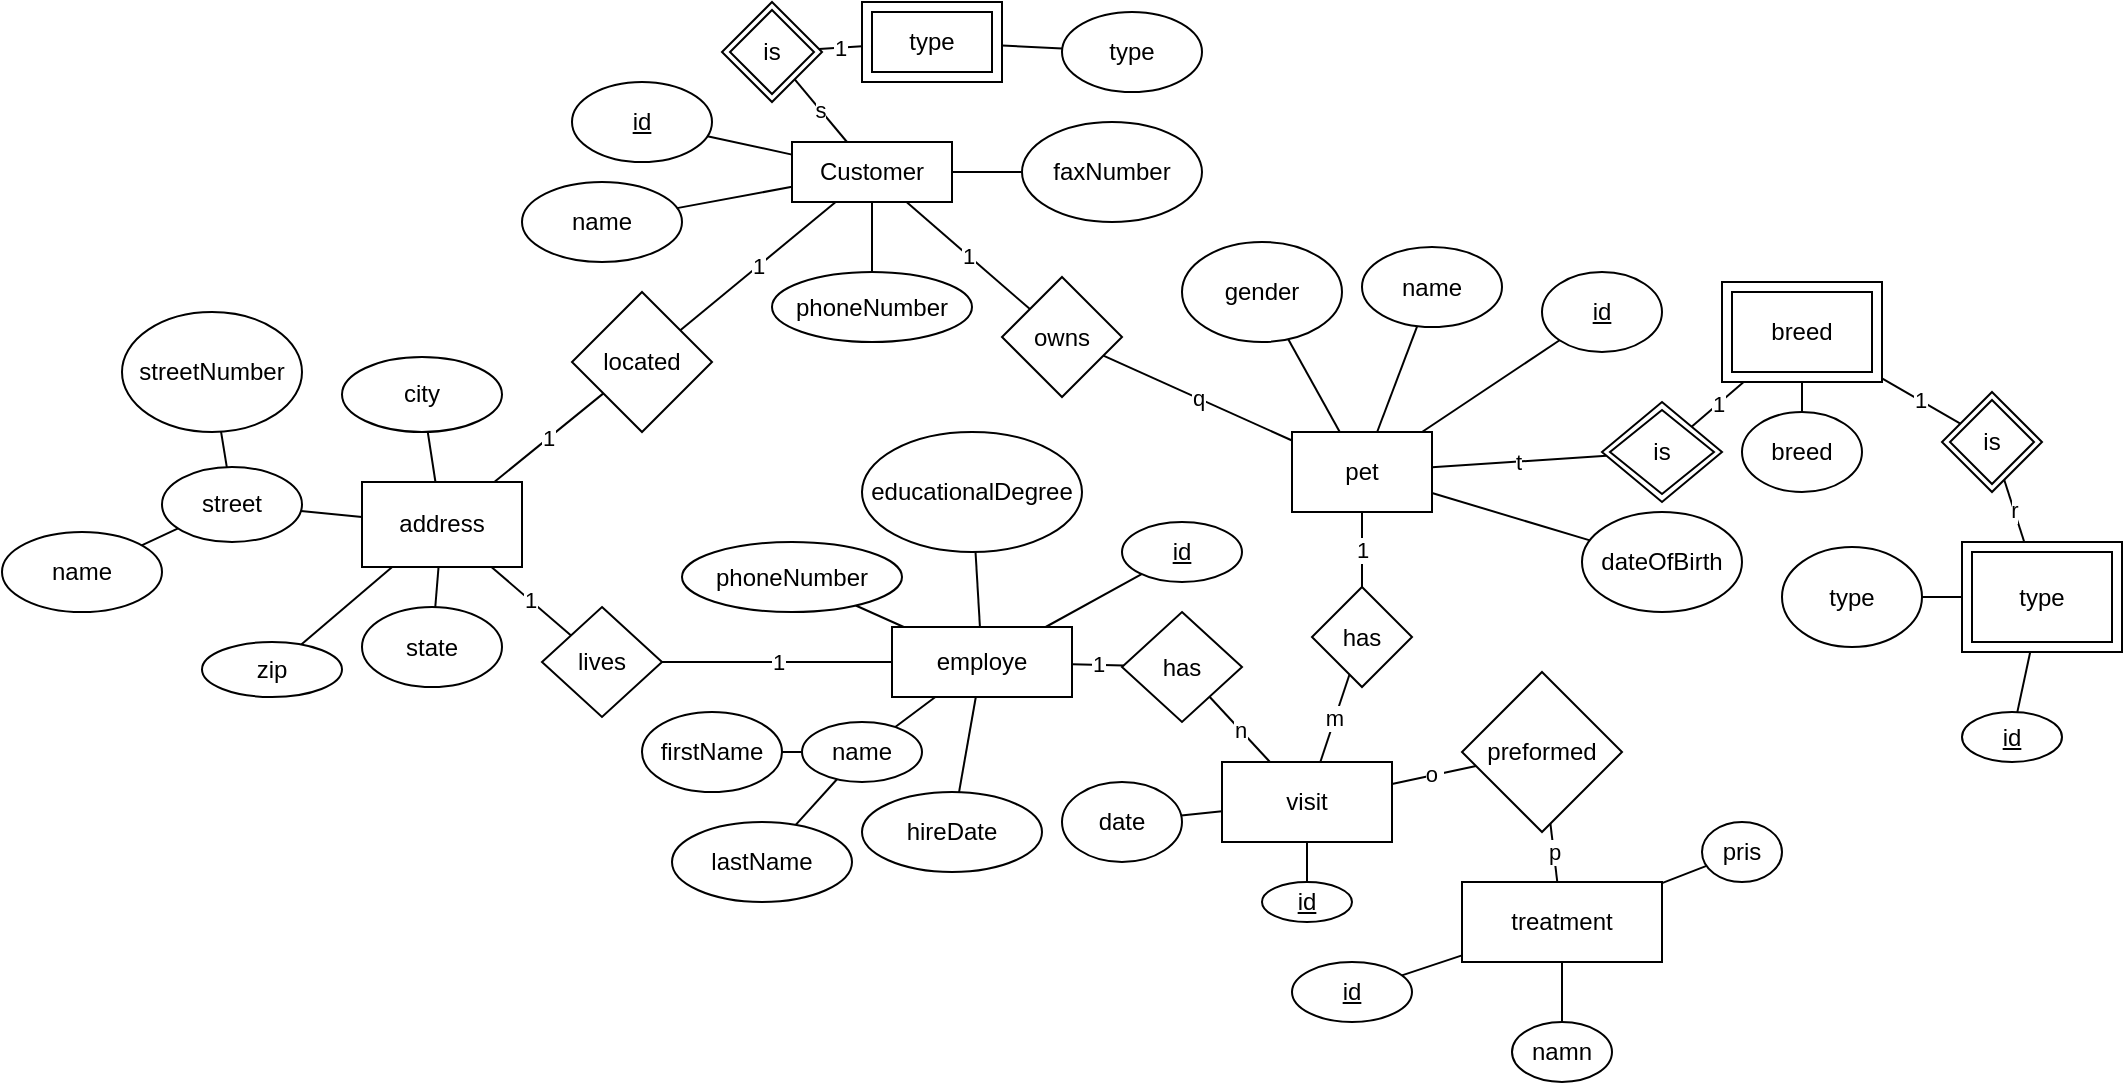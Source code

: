 <mxfile version="14.3.1" type="github">
  <diagram id="6yBv9EPGHSS3pZFMt0RR" name="Page-1">
    <mxGraphModel dx="1228" dy="683" grid="1" gridSize="10" guides="1" tooltips="1" connect="1" arrows="1" fold="1" page="1" pageScale="1" pageWidth="2000" pageHeight="2000" math="0" shadow="0">
      <root>
        <mxCell id="0" />
        <mxCell id="1" parent="0" />
        <mxCell id="rghyE2yy_vqSzcF_WPR2-24" value="" style="edgeStyle=none;orthogonalLoop=1;jettySize=auto;html=1;endArrow=none;" parent="1" source="rghyE2yy_vqSzcF_WPR2-1" target="rghyE2yy_vqSzcF_WPR2-23" edge="1">
          <mxGeometry relative="1" as="geometry" />
        </mxCell>
        <mxCell id="rghyE2yy_vqSzcF_WPR2-29" value="" style="edgeStyle=none;orthogonalLoop=1;jettySize=auto;html=1;endArrow=none;" parent="1" source="rghyE2yy_vqSzcF_WPR2-1" target="rghyE2yy_vqSzcF_WPR2-28" edge="1">
          <mxGeometry relative="1" as="geometry" />
        </mxCell>
        <mxCell id="rghyE2yy_vqSzcF_WPR2-50" value="s" style="edgeStyle=none;orthogonalLoop=1;jettySize=auto;html=1;endArrow=none;" parent="1" source="rghyE2yy_vqSzcF_WPR2-1" target="rghyE2yy_vqSzcF_WPR2-49" edge="1">
          <mxGeometry relative="1" as="geometry" />
        </mxCell>
        <mxCell id="rghyE2yy_vqSzcF_WPR2-84" value="1" style="edgeStyle=none;orthogonalLoop=1;jettySize=auto;html=1;endArrow=none;" parent="1" source="rghyE2yy_vqSzcF_WPR2-1" target="rghyE2yy_vqSzcF_WPR2-83" edge="1">
          <mxGeometry relative="1" as="geometry" />
        </mxCell>
        <mxCell id="4AbZtlM--KpaMA0zl2eF-10" value="" style="edgeStyle=none;orthogonalLoop=1;jettySize=auto;html=1;endArrow=none;" parent="1" source="rghyE2yy_vqSzcF_WPR2-1" target="4AbZtlM--KpaMA0zl2eF-9" edge="1">
          <mxGeometry relative="1" as="geometry" />
        </mxCell>
        <mxCell id="rghyE2yy_vqSzcF_WPR2-1" value="Customer" style="rounded=0;whiteSpace=wrap;html=1;" parent="1" vertex="1">
          <mxGeometry x="425" y="90" width="80" height="30" as="geometry" />
        </mxCell>
        <mxCell id="rghyE2yy_vqSzcF_WPR2-9" value="" style="edgeStyle=none;orthogonalLoop=1;jettySize=auto;html=1;endArrow=none;" parent="1" source="rghyE2yy_vqSzcF_WPR2-2" target="rghyE2yy_vqSzcF_WPR2-8" edge="1">
          <mxGeometry relative="1" as="geometry" />
        </mxCell>
        <mxCell id="rghyE2yy_vqSzcF_WPR2-11" value="" style="edgeStyle=none;orthogonalLoop=1;jettySize=auto;html=1;endArrow=none;" parent="1" source="rghyE2yy_vqSzcF_WPR2-2" target="rghyE2yy_vqSzcF_WPR2-10" edge="1">
          <mxGeometry relative="1" as="geometry" />
        </mxCell>
        <mxCell id="rghyE2yy_vqSzcF_WPR2-41" value="t" style="edgeStyle=none;orthogonalLoop=1;jettySize=auto;html=1;endArrow=none;" parent="1" source="rghyE2yy_vqSzcF_WPR2-2" target="rghyE2yy_vqSzcF_WPR2-39" edge="1">
          <mxGeometry relative="1" as="geometry" />
        </mxCell>
        <mxCell id="rghyE2yy_vqSzcF_WPR2-80" value="" style="edgeStyle=none;orthogonalLoop=1;jettySize=auto;html=1;endArrow=none;" parent="1" source="rghyE2yy_vqSzcF_WPR2-2" target="rghyE2yy_vqSzcF_WPR2-79" edge="1">
          <mxGeometry relative="1" as="geometry" />
        </mxCell>
        <mxCell id="rghyE2yy_vqSzcF_WPR2-82" value="" style="edgeStyle=none;orthogonalLoop=1;jettySize=auto;html=1;endArrow=none;" parent="1" source="rghyE2yy_vqSzcF_WPR2-2" target="rghyE2yy_vqSzcF_WPR2-81" edge="1">
          <mxGeometry relative="1" as="geometry" />
        </mxCell>
        <mxCell id="rghyE2yy_vqSzcF_WPR2-109" value="1" style="edgeStyle=none;orthogonalLoop=1;jettySize=auto;html=1;endArrow=none;" parent="1" source="rghyE2yy_vqSzcF_WPR2-2" target="rghyE2yy_vqSzcF_WPR2-159" edge="1">
          <mxGeometry relative="1" as="geometry">
            <mxPoint x="703.158" y="358.158" as="targetPoint" />
          </mxGeometry>
        </mxCell>
        <mxCell id="rghyE2yy_vqSzcF_WPR2-2" value="pet" style="rounded=0;whiteSpace=wrap;html=1;" parent="1" vertex="1">
          <mxGeometry x="675" y="235" width="70" height="40" as="geometry" />
        </mxCell>
        <mxCell id="rghyE2yy_vqSzcF_WPR2-8" value="&lt;u&gt;id&lt;/u&gt;" style="ellipse;whiteSpace=wrap;html=1;rounded=0;" parent="1" vertex="1">
          <mxGeometry x="800" y="155" width="60" height="40" as="geometry" />
        </mxCell>
        <mxCell id="rghyE2yy_vqSzcF_WPR2-10" value="name" style="ellipse;whiteSpace=wrap;html=1;rounded=0;" parent="1" vertex="1">
          <mxGeometry x="710" y="142.5" width="70" height="40" as="geometry" />
        </mxCell>
        <mxCell id="rghyE2yy_vqSzcF_WPR2-23" value="name" style="ellipse;whiteSpace=wrap;html=1;rounded=0;" parent="1" vertex="1">
          <mxGeometry x="290" y="110" width="80" height="40" as="geometry" />
        </mxCell>
        <mxCell id="rghyE2yy_vqSzcF_WPR2-28" value="&lt;u&gt;id&lt;/u&gt;" style="ellipse;whiteSpace=wrap;html=1;rounded=0;" parent="1" vertex="1">
          <mxGeometry x="315" y="60" width="70" height="40" as="geometry" />
        </mxCell>
        <mxCell id="rghyE2yy_vqSzcF_WPR2-43" value="1" style="edgeStyle=none;orthogonalLoop=1;jettySize=auto;html=1;endArrow=none;" parent="1" source="rghyE2yy_vqSzcF_WPR2-37" target="rghyE2yy_vqSzcF_WPR2-40" edge="1">
          <mxGeometry relative="1" as="geometry" />
        </mxCell>
        <mxCell id="rghyE2yy_vqSzcF_WPR2-46" value="" style="edgeStyle=none;orthogonalLoop=1;jettySize=auto;html=1;endArrow=none;" parent="1" source="rghyE2yy_vqSzcF_WPR2-37" target="rghyE2yy_vqSzcF_WPR2-45" edge="1">
          <mxGeometry relative="1" as="geometry" />
        </mxCell>
        <mxCell id="rghyE2yy_vqSzcF_WPR2-37" value="breed" style="shape=ext;margin=3;double=1;whiteSpace=wrap;html=1;align=center;" parent="1" vertex="1">
          <mxGeometry x="890" y="160" width="80" height="50" as="geometry" />
        </mxCell>
        <mxCell id="rghyE2yy_vqSzcF_WPR2-48" value="" style="edgeStyle=none;orthogonalLoop=1;jettySize=auto;html=1;endArrow=none;" parent="1" source="rghyE2yy_vqSzcF_WPR2-38" target="rghyE2yy_vqSzcF_WPR2-47" edge="1">
          <mxGeometry relative="1" as="geometry" />
        </mxCell>
        <mxCell id="rghyE2yy_vqSzcF_WPR2-197" value="" style="edgeStyle=none;orthogonalLoop=1;jettySize=auto;html=1;endArrow=none;" parent="1" source="rghyE2yy_vqSzcF_WPR2-38" target="rghyE2yy_vqSzcF_WPR2-196" edge="1">
          <mxGeometry relative="1" as="geometry" />
        </mxCell>
        <mxCell id="rghyE2yy_vqSzcF_WPR2-198" value="r" style="edgeStyle=none;orthogonalLoop=1;jettySize=auto;html=1;endArrow=none;" parent="1" source="rghyE2yy_vqSzcF_WPR2-38" target="rghyE2yy_vqSzcF_WPR2-40" edge="1">
          <mxGeometry relative="1" as="geometry" />
        </mxCell>
        <mxCell id="rghyE2yy_vqSzcF_WPR2-38" value="type" style="shape=ext;margin=3;double=1;whiteSpace=wrap;html=1;align=center;" parent="1" vertex="1">
          <mxGeometry x="1010" y="290" width="80" height="55" as="geometry" />
        </mxCell>
        <mxCell id="rghyE2yy_vqSzcF_WPR2-42" value="1" style="edgeStyle=none;orthogonalLoop=1;jettySize=auto;html=1;endArrow=none;" parent="1" source="rghyE2yy_vqSzcF_WPR2-39" target="rghyE2yy_vqSzcF_WPR2-37" edge="1">
          <mxGeometry relative="1" as="geometry" />
        </mxCell>
        <mxCell id="rghyE2yy_vqSzcF_WPR2-39" value="is" style="shape=rhombus;double=1;perimeter=rhombusPerimeter;whiteSpace=wrap;html=1;align=center;" parent="1" vertex="1">
          <mxGeometry x="830" y="220" width="60" height="50" as="geometry" />
        </mxCell>
        <mxCell id="rghyE2yy_vqSzcF_WPR2-40" value="is" style="shape=rhombus;double=1;perimeter=rhombusPerimeter;whiteSpace=wrap;html=1;align=center;" parent="1" vertex="1">
          <mxGeometry x="1000" y="215" width="50" height="50" as="geometry" />
        </mxCell>
        <mxCell id="rghyE2yy_vqSzcF_WPR2-45" value="breed" style="ellipse;whiteSpace=wrap;html=1;" parent="1" vertex="1">
          <mxGeometry x="900" y="225" width="60" height="40" as="geometry" />
        </mxCell>
        <mxCell id="rghyE2yy_vqSzcF_WPR2-47" value="type" style="ellipse;whiteSpace=wrap;html=1;" parent="1" vertex="1">
          <mxGeometry x="920" y="292.5" width="70" height="50" as="geometry" />
        </mxCell>
        <mxCell id="rghyE2yy_vqSzcF_WPR2-49" value="is" style="shape=rhombus;double=1;perimeter=rhombusPerimeter;whiteSpace=wrap;html=1;align=center;" parent="1" vertex="1">
          <mxGeometry x="390" y="20" width="50" height="50" as="geometry" />
        </mxCell>
        <mxCell id="rghyE2yy_vqSzcF_WPR2-52" value="1" style="edgeStyle=none;orthogonalLoop=1;jettySize=auto;html=1;endArrow=none;" parent="1" source="rghyE2yy_vqSzcF_WPR2-51" target="rghyE2yy_vqSzcF_WPR2-49" edge="1">
          <mxGeometry relative="1" as="geometry" />
        </mxCell>
        <mxCell id="rghyE2yy_vqSzcF_WPR2-54" value="" style="edgeStyle=none;orthogonalLoop=1;jettySize=auto;html=1;endArrow=none;" parent="1" source="rghyE2yy_vqSzcF_WPR2-51" target="rghyE2yy_vqSzcF_WPR2-53" edge="1">
          <mxGeometry relative="1" as="geometry" />
        </mxCell>
        <mxCell id="rghyE2yy_vqSzcF_WPR2-51" value="type" style="shape=ext;margin=3;double=1;whiteSpace=wrap;html=1;align=center;" parent="1" vertex="1">
          <mxGeometry x="460" y="20" width="70" height="40" as="geometry" />
        </mxCell>
        <mxCell id="rghyE2yy_vqSzcF_WPR2-53" value="type" style="ellipse;whiteSpace=wrap;html=1;" parent="1" vertex="1">
          <mxGeometry x="560" y="25" width="70" height="40" as="geometry" />
        </mxCell>
        <mxCell id="rghyE2yy_vqSzcF_WPR2-57" value="1" style="edgeStyle=none;orthogonalLoop=1;jettySize=auto;html=1;endArrow=none;" parent="1" source="5qO0IBeMsm2buDMDuULF-1" target="rghyE2yy_vqSzcF_WPR2-56" edge="1">
          <mxGeometry relative="1" as="geometry">
            <mxPoint x="273.529" y="265" as="sourcePoint" />
          </mxGeometry>
        </mxCell>
        <mxCell id="rghyE2yy_vqSzcF_WPR2-60" value="1" style="edgeStyle=none;orthogonalLoop=1;jettySize=auto;html=1;endArrow=none;" parent="1" source="5qO0IBeMsm2buDMDuULF-1" target="rghyE2yy_vqSzcF_WPR2-59" edge="1">
          <mxGeometry relative="1" as="geometry">
            <mxPoint x="274.615" y="305" as="sourcePoint" />
          </mxGeometry>
        </mxCell>
        <mxCell id="rghyE2yy_vqSzcF_WPR2-64" value="" style="edgeStyle=none;orthogonalLoop=1;jettySize=auto;html=1;endArrow=none;" parent="1" source="5qO0IBeMsm2buDMDuULF-1" target="rghyE2yy_vqSzcF_WPR2-63" edge="1">
          <mxGeometry relative="1" as="geometry">
            <mxPoint x="200" y="278.357" as="sourcePoint" />
          </mxGeometry>
        </mxCell>
        <mxCell id="rghyE2yy_vqSzcF_WPR2-70" value="" style="edgeStyle=none;orthogonalLoop=1;jettySize=auto;html=1;endArrow=none;" parent="1" source="5qO0IBeMsm2buDMDuULF-1" target="rghyE2yy_vqSzcF_WPR2-69" edge="1">
          <mxGeometry relative="1" as="geometry">
            <mxPoint x="256" y="306" as="sourcePoint" />
          </mxGeometry>
        </mxCell>
        <mxCell id="rghyE2yy_vqSzcF_WPR2-72" value="" style="edgeStyle=none;orthogonalLoop=1;jettySize=auto;html=1;endArrow=none;" parent="1" source="5qO0IBeMsm2buDMDuULF-1" target="rghyE2yy_vqSzcF_WPR2-71" edge="1">
          <mxGeometry relative="1" as="geometry">
            <mxPoint x="225.306" y="305" as="sourcePoint" />
          </mxGeometry>
        </mxCell>
        <mxCell id="rghyE2yy_vqSzcF_WPR2-74" value="" style="edgeStyle=none;orthogonalLoop=1;jettySize=auto;html=1;endArrow=none;" parent="1" source="5qO0IBeMsm2buDMDuULF-1" target="rghyE2yy_vqSzcF_WPR2-73" edge="1">
          <mxGeometry relative="1" as="geometry">
            <mxPoint x="248.261" y="305" as="sourcePoint" />
          </mxGeometry>
        </mxCell>
        <mxCell id="rghyE2yy_vqSzcF_WPR2-58" value="1" style="edgeStyle=none;orthogonalLoop=1;jettySize=auto;html=1;endArrow=none;" parent="1" source="rghyE2yy_vqSzcF_WPR2-56" target="rghyE2yy_vqSzcF_WPR2-1" edge="1">
          <mxGeometry relative="1" as="geometry" />
        </mxCell>
        <mxCell id="rghyE2yy_vqSzcF_WPR2-56" value="located" style="rhombus;whiteSpace=wrap;html=1;rounded=0;" parent="1" vertex="1">
          <mxGeometry x="315" y="165" width="70" height="70" as="geometry" />
        </mxCell>
        <mxCell id="rghyE2yy_vqSzcF_WPR2-62" value="1" style="edgeStyle=none;orthogonalLoop=1;jettySize=auto;html=1;endArrow=none;" parent="1" source="rghyE2yy_vqSzcF_WPR2-59" target="rghyE2yy_vqSzcF_WPR2-61" edge="1">
          <mxGeometry relative="1" as="geometry" />
        </mxCell>
        <mxCell id="rghyE2yy_vqSzcF_WPR2-59" value="lives" style="rhombus;whiteSpace=wrap;html=1;rounded=0;" parent="1" vertex="1">
          <mxGeometry x="300" y="322.5" width="60" height="55" as="geometry" />
        </mxCell>
        <mxCell id="rghyE2yy_vqSzcF_WPR2-78" value="" style="edgeStyle=none;orthogonalLoop=1;jettySize=auto;html=1;endArrow=none;" parent="1" source="rghyE2yy_vqSzcF_WPR2-1" target="rghyE2yy_vqSzcF_WPR2-77" edge="1">
          <mxGeometry relative="1" as="geometry" />
        </mxCell>
        <mxCell id="rghyE2yy_vqSzcF_WPR2-94" value="" style="edgeStyle=none;orthogonalLoop=1;jettySize=auto;html=1;endArrow=none;" parent="1" source="rghyE2yy_vqSzcF_WPR2-61" target="rghyE2yy_vqSzcF_WPR2-93" edge="1">
          <mxGeometry relative="1" as="geometry" />
        </mxCell>
        <mxCell id="rghyE2yy_vqSzcF_WPR2-96" value="" style="edgeStyle=none;orthogonalLoop=1;jettySize=auto;html=1;endArrow=none;" parent="1" source="rghyE2yy_vqSzcF_WPR2-61" target="rghyE2yy_vqSzcF_WPR2-95" edge="1">
          <mxGeometry relative="1" as="geometry" />
        </mxCell>
        <mxCell id="rghyE2yy_vqSzcF_WPR2-103" value="" style="edgeStyle=none;orthogonalLoop=1;jettySize=auto;html=1;endArrow=none;" parent="1" source="rghyE2yy_vqSzcF_WPR2-61" target="rghyE2yy_vqSzcF_WPR2-102" edge="1">
          <mxGeometry relative="1" as="geometry" />
        </mxCell>
        <mxCell id="rghyE2yy_vqSzcF_WPR2-105" value="" style="edgeStyle=none;orthogonalLoop=1;jettySize=auto;html=1;endArrow=none;" parent="1" source="rghyE2yy_vqSzcF_WPR2-61" target="rghyE2yy_vqSzcF_WPR2-104" edge="1">
          <mxGeometry relative="1" as="geometry" />
        </mxCell>
        <mxCell id="rghyE2yy_vqSzcF_WPR2-110" value="1" style="edgeStyle=none;orthogonalLoop=1;jettySize=auto;html=1;endArrow=none;" parent="1" source="rghyE2yy_vqSzcF_WPR2-61" target="rghyE2yy_vqSzcF_WPR2-158" edge="1">
          <mxGeometry relative="1" as="geometry">
            <mxPoint x="642.353" y="372.647" as="targetPoint" />
          </mxGeometry>
        </mxCell>
        <mxCell id="4AbZtlM--KpaMA0zl2eF-8" value="" style="edgeStyle=none;orthogonalLoop=1;jettySize=auto;html=1;endArrow=none;" parent="1" source="rghyE2yy_vqSzcF_WPR2-61" target="4AbZtlM--KpaMA0zl2eF-6" edge="1">
          <mxGeometry relative="1" as="geometry" />
        </mxCell>
        <mxCell id="rghyE2yy_vqSzcF_WPR2-61" value="employe" style="whiteSpace=wrap;html=1;rounded=0;" parent="1" vertex="1">
          <mxGeometry x="475" y="332.5" width="90" height="35" as="geometry" />
        </mxCell>
        <mxCell id="rghyE2yy_vqSzcF_WPR2-66" value="" style="edgeStyle=none;orthogonalLoop=1;jettySize=auto;html=1;endArrow=none;" parent="1" source="rghyE2yy_vqSzcF_WPR2-63" target="rghyE2yy_vqSzcF_WPR2-65" edge="1">
          <mxGeometry relative="1" as="geometry" />
        </mxCell>
        <mxCell id="rghyE2yy_vqSzcF_WPR2-68" value="" style="edgeStyle=none;orthogonalLoop=1;jettySize=auto;html=1;endArrow=none;" parent="1" source="rghyE2yy_vqSzcF_WPR2-63" target="rghyE2yy_vqSzcF_WPR2-67" edge="1">
          <mxGeometry relative="1" as="geometry" />
        </mxCell>
        <mxCell id="rghyE2yy_vqSzcF_WPR2-63" value="street" style="ellipse;whiteSpace=wrap;html=1;rounded=0;" parent="1" vertex="1">
          <mxGeometry x="110" y="252.5" width="70" height="37.5" as="geometry" />
        </mxCell>
        <mxCell id="rghyE2yy_vqSzcF_WPR2-65" value="name" style="ellipse;whiteSpace=wrap;html=1;rounded=0;" parent="1" vertex="1">
          <mxGeometry x="30" y="285" width="80" height="40" as="geometry" />
        </mxCell>
        <mxCell id="rghyE2yy_vqSzcF_WPR2-67" value="streetNumber" style="ellipse;whiteSpace=wrap;html=1;rounded=0;" parent="1" vertex="1">
          <mxGeometry x="90" y="175" width="90" height="60" as="geometry" />
        </mxCell>
        <mxCell id="rghyE2yy_vqSzcF_WPR2-69" value="city" style="ellipse;whiteSpace=wrap;html=1;rounded=0;" parent="1" vertex="1">
          <mxGeometry x="200" y="197.5" width="80" height="37.5" as="geometry" />
        </mxCell>
        <mxCell id="rghyE2yy_vqSzcF_WPR2-71" value="zip" style="ellipse;whiteSpace=wrap;html=1;rounded=0;" parent="1" vertex="1">
          <mxGeometry x="130" y="340" width="70" height="27.5" as="geometry" />
        </mxCell>
        <mxCell id="rghyE2yy_vqSzcF_WPR2-73" value="state" style="ellipse;whiteSpace=wrap;html=1;rounded=0;" parent="1" vertex="1">
          <mxGeometry x="210" y="322.5" width="70" height="40" as="geometry" />
        </mxCell>
        <mxCell id="rghyE2yy_vqSzcF_WPR2-77" value="faxNumber" style="ellipse;whiteSpace=wrap;html=1;rounded=0;" parent="1" vertex="1">
          <mxGeometry x="540" y="80" width="90" height="50" as="geometry" />
        </mxCell>
        <mxCell id="rghyE2yy_vqSzcF_WPR2-79" value="gender" style="ellipse;whiteSpace=wrap;html=1;rounded=0;" parent="1" vertex="1">
          <mxGeometry x="620" y="140" width="80" height="50" as="geometry" />
        </mxCell>
        <mxCell id="rghyE2yy_vqSzcF_WPR2-81" value="dateOfBirth" style="ellipse;whiteSpace=wrap;html=1;rounded=0;" parent="1" vertex="1">
          <mxGeometry x="820" y="275" width="80" height="50" as="geometry" />
        </mxCell>
        <mxCell id="rghyE2yy_vqSzcF_WPR2-85" value="q" style="edgeStyle=none;orthogonalLoop=1;jettySize=auto;html=1;endArrow=none;" parent="1" source="rghyE2yy_vqSzcF_WPR2-83" target="rghyE2yy_vqSzcF_WPR2-2" edge="1">
          <mxGeometry relative="1" as="geometry" />
        </mxCell>
        <mxCell id="rghyE2yy_vqSzcF_WPR2-83" value="owns" style="rhombus;whiteSpace=wrap;html=1;rounded=0;" parent="1" vertex="1">
          <mxGeometry x="530" y="157.5" width="60" height="60" as="geometry" />
        </mxCell>
        <mxCell id="rghyE2yy_vqSzcF_WPR2-93" value="&lt;u&gt;id&lt;/u&gt;" style="ellipse;whiteSpace=wrap;html=1;rounded=0;" parent="1" vertex="1">
          <mxGeometry x="590" y="280" width="60" height="30" as="geometry" />
        </mxCell>
        <mxCell id="rghyE2yy_vqSzcF_WPR2-98" value="" style="edgeStyle=none;orthogonalLoop=1;jettySize=auto;html=1;endArrow=none;" parent="1" source="rghyE2yy_vqSzcF_WPR2-95" target="rghyE2yy_vqSzcF_WPR2-97" edge="1">
          <mxGeometry relative="1" as="geometry" />
        </mxCell>
        <mxCell id="rghyE2yy_vqSzcF_WPR2-100" value="" style="edgeStyle=none;orthogonalLoop=1;jettySize=auto;html=1;endArrow=none;" parent="1" source="rghyE2yy_vqSzcF_WPR2-95" target="rghyE2yy_vqSzcF_WPR2-99" edge="1">
          <mxGeometry relative="1" as="geometry" />
        </mxCell>
        <mxCell id="rghyE2yy_vqSzcF_WPR2-95" value="name" style="ellipse;whiteSpace=wrap;html=1;rounded=0;" parent="1" vertex="1">
          <mxGeometry x="430" y="380" width="60" height="30" as="geometry" />
        </mxCell>
        <mxCell id="rghyE2yy_vqSzcF_WPR2-97" value="firstName" style="ellipse;whiteSpace=wrap;html=1;rounded=0;" parent="1" vertex="1">
          <mxGeometry x="350" y="375" width="70" height="40" as="geometry" />
        </mxCell>
        <mxCell id="rghyE2yy_vqSzcF_WPR2-99" value="lastName" style="ellipse;whiteSpace=wrap;html=1;rounded=0;" parent="1" vertex="1">
          <mxGeometry x="365" y="430" width="90" height="40" as="geometry" />
        </mxCell>
        <mxCell id="rghyE2yy_vqSzcF_WPR2-102" value="educationalDegree" style="ellipse;whiteSpace=wrap;html=1;rounded=0;" parent="1" vertex="1">
          <mxGeometry x="460" y="235" width="110" height="60" as="geometry" />
        </mxCell>
        <mxCell id="rghyE2yy_vqSzcF_WPR2-104" value="hireDate" style="ellipse;whiteSpace=wrap;html=1;rounded=0;" parent="1" vertex="1">
          <mxGeometry x="460" y="415" width="90" height="40" as="geometry" />
        </mxCell>
        <mxCell id="rghyE2yy_vqSzcF_WPR2-117" style="edgeStyle=none;orthogonalLoop=1;jettySize=auto;html=1;exitX=0.5;exitY=1;exitDx=0;exitDy=0;endArrow=none;" parent="1" edge="1">
          <mxGeometry relative="1" as="geometry">
            <mxPoint x="790" y="465" as="sourcePoint" />
            <mxPoint x="790" y="465" as="targetPoint" />
          </mxGeometry>
        </mxCell>
        <mxCell id="rghyE2yy_vqSzcF_WPR2-161" value="n" style="edgeStyle=none;orthogonalLoop=1;jettySize=auto;html=1;endArrow=none;" parent="1" source="rghyE2yy_vqSzcF_WPR2-170" target="rghyE2yy_vqSzcF_WPR2-158" edge="1">
          <mxGeometry relative="1" as="geometry">
            <mxPoint x="685.385" y="410" as="sourcePoint" />
          </mxGeometry>
        </mxCell>
        <mxCell id="rghyE2yy_vqSzcF_WPR2-164" value="o&amp;nbsp;" style="edgeStyle=none;orthogonalLoop=1;jettySize=auto;html=1;endArrow=none;" parent="1" source="rghyE2yy_vqSzcF_WPR2-170" target="rghyE2yy_vqSzcF_WPR2-163" edge="1">
          <mxGeometry relative="1" as="geometry">
            <mxPoint x="760.0" y="437.692" as="sourcePoint" />
          </mxGeometry>
        </mxCell>
        <mxCell id="rghyE2yy_vqSzcF_WPR2-158" value="has" style="rhombus;whiteSpace=wrap;html=1;" parent="1" vertex="1">
          <mxGeometry x="590" y="325" width="60" height="55" as="geometry" />
        </mxCell>
        <mxCell id="rghyE2yy_vqSzcF_WPR2-160" value="m" style="edgeStyle=none;orthogonalLoop=1;jettySize=auto;html=1;endArrow=none;" parent="1" source="rghyE2yy_vqSzcF_WPR2-159" target="rghyE2yy_vqSzcF_WPR2-170" edge="1">
          <mxGeometry relative="1" as="geometry">
            <mxPoint x="739.091" y="410" as="targetPoint" />
          </mxGeometry>
        </mxCell>
        <mxCell id="rghyE2yy_vqSzcF_WPR2-172" value="1" style="edgeStyle=none;orthogonalLoop=1;jettySize=auto;html=1;endArrow=none;" parent="1" source="rghyE2yy_vqSzcF_WPR2-159" target="rghyE2yy_vqSzcF_WPR2-2" edge="1">
          <mxGeometry relative="1" as="geometry" />
        </mxCell>
        <mxCell id="rghyE2yy_vqSzcF_WPR2-159" value="has" style="rhombus;whiteSpace=wrap;html=1;" parent="1" vertex="1">
          <mxGeometry x="685" y="312.5" width="50" height="50" as="geometry" />
        </mxCell>
        <mxCell id="rghyE2yy_vqSzcF_WPR2-166" value="p" style="edgeStyle=none;orthogonalLoop=1;jettySize=auto;html=1;endArrow=none;" parent="1" source="rghyE2yy_vqSzcF_WPR2-163" target="rghyE2yy_vqSzcF_WPR2-165" edge="1">
          <mxGeometry relative="1" as="geometry" />
        </mxCell>
        <mxCell id="rghyE2yy_vqSzcF_WPR2-163" value="preformed" style="rhombus;whiteSpace=wrap;html=1;rounded=0;" parent="1" vertex="1">
          <mxGeometry x="760" y="355" width="80" height="80" as="geometry" />
        </mxCell>
        <mxCell id="rghyE2yy_vqSzcF_WPR2-177" value="" style="edgeStyle=none;orthogonalLoop=1;jettySize=auto;html=1;endArrow=none;" parent="1" source="rghyE2yy_vqSzcF_WPR2-165" target="rghyE2yy_vqSzcF_WPR2-176" edge="1">
          <mxGeometry relative="1" as="geometry" />
        </mxCell>
        <mxCell id="rghyE2yy_vqSzcF_WPR2-179" value="" style="edgeStyle=none;orthogonalLoop=1;jettySize=auto;html=1;endArrow=none;" parent="1" source="rghyE2yy_vqSzcF_WPR2-165" target="rghyE2yy_vqSzcF_WPR2-178" edge="1">
          <mxGeometry relative="1" as="geometry" />
        </mxCell>
        <mxCell id="rghyE2yy_vqSzcF_WPR2-180" value="" style="edgeStyle=none;orthogonalLoop=1;jettySize=auto;html=1;endArrow=none;" parent="1" source="rghyE2yy_vqSzcF_WPR2-165" target="rghyE2yy_vqSzcF_WPR2-178" edge="1">
          <mxGeometry relative="1" as="geometry" />
        </mxCell>
        <mxCell id="rghyE2yy_vqSzcF_WPR2-183" value="" style="edgeStyle=none;orthogonalLoop=1;jettySize=auto;html=1;endArrow=none;" parent="1" source="rghyE2yy_vqSzcF_WPR2-165" target="rghyE2yy_vqSzcF_WPR2-182" edge="1">
          <mxGeometry relative="1" as="geometry" />
        </mxCell>
        <mxCell id="rghyE2yy_vqSzcF_WPR2-165" value="treatment" style="whiteSpace=wrap;html=1;rounded=0;" parent="1" vertex="1">
          <mxGeometry x="760" y="460" width="100" height="40" as="geometry" />
        </mxCell>
        <mxCell id="rghyE2yy_vqSzcF_WPR2-195" value="" style="edgeStyle=none;orthogonalLoop=1;jettySize=auto;html=1;endArrow=none;" parent="1" source="rghyE2yy_vqSzcF_WPR2-170" target="rghyE2yy_vqSzcF_WPR2-194" edge="1">
          <mxGeometry relative="1" as="geometry" />
        </mxCell>
        <mxCell id="5qO0IBeMsm2buDMDuULF-5" style="edgeStyle=none;orthogonalLoop=1;jettySize=auto;html=1;endArrow=none;" edge="1" parent="1" source="rghyE2yy_vqSzcF_WPR2-170" target="5qO0IBeMsm2buDMDuULF-3">
          <mxGeometry relative="1" as="geometry" />
        </mxCell>
        <mxCell id="rghyE2yy_vqSzcF_WPR2-170" value="visit" style="rounded=0;whiteSpace=wrap;html=1;" parent="1" vertex="1">
          <mxGeometry x="640" y="400" width="85" height="40" as="geometry" />
        </mxCell>
        <mxCell id="rghyE2yy_vqSzcF_WPR2-176" value="pris" style="ellipse;whiteSpace=wrap;html=1;rounded=0;" parent="1" vertex="1">
          <mxGeometry x="880" y="430" width="40" height="30" as="geometry" />
        </mxCell>
        <mxCell id="rghyE2yy_vqSzcF_WPR2-178" value="namn" style="ellipse;whiteSpace=wrap;html=1;rounded=0;" parent="1" vertex="1">
          <mxGeometry x="785" y="530" width="50" height="30" as="geometry" />
        </mxCell>
        <mxCell id="rghyE2yy_vqSzcF_WPR2-182" value="&lt;u&gt;id&lt;/u&gt;" style="ellipse;whiteSpace=wrap;html=1;rounded=0;" parent="1" vertex="1">
          <mxGeometry x="675" y="500" width="60" height="30" as="geometry" />
        </mxCell>
        <mxCell id="rghyE2yy_vqSzcF_WPR2-194" value="&lt;u&gt;id&lt;/u&gt;" style="ellipse;whiteSpace=wrap;html=1;rounded=0;" parent="1" vertex="1">
          <mxGeometry x="660" y="460" width="45" height="20" as="geometry" />
        </mxCell>
        <mxCell id="rghyE2yy_vqSzcF_WPR2-196" value="&lt;u&gt;id&lt;/u&gt;" style="ellipse;whiteSpace=wrap;html=1;" parent="1" vertex="1">
          <mxGeometry x="1010" y="375" width="50" height="25" as="geometry" />
        </mxCell>
        <mxCell id="4AbZtlM--KpaMA0zl2eF-6" value="phoneNumber" style="ellipse;whiteSpace=wrap;html=1;" parent="1" vertex="1">
          <mxGeometry x="370" y="290" width="110" height="35" as="geometry" />
        </mxCell>
        <mxCell id="4AbZtlM--KpaMA0zl2eF-9" value="phoneNumber" style="ellipse;whiteSpace=wrap;html=1;" parent="1" vertex="1">
          <mxGeometry x="415" y="155" width="100" height="35" as="geometry" />
        </mxCell>
        <mxCell id="5qO0IBeMsm2buDMDuULF-1" value="address" style="rounded=0;whiteSpace=wrap;html=1;" vertex="1" parent="1">
          <mxGeometry x="210" y="260" width="80" height="42.5" as="geometry" />
        </mxCell>
        <mxCell id="5qO0IBeMsm2buDMDuULF-3" value="date" style="ellipse;whiteSpace=wrap;html=1;" vertex="1" parent="1">
          <mxGeometry x="560" y="410" width="60" height="40" as="geometry" />
        </mxCell>
      </root>
    </mxGraphModel>
  </diagram>
</mxfile>

